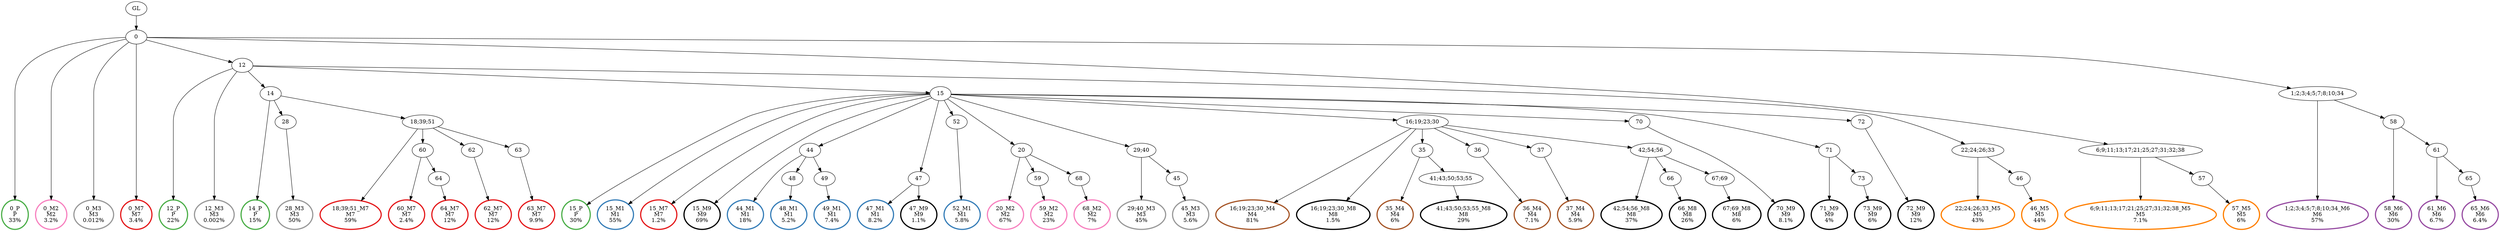 digraph T {
	{
		rank=same
		87 [penwidth=3,colorscheme=set19,color=3,label="0_P\nP\n33%"]
		85 [penwidth=3,colorscheme=set19,color=3,label="12_P\nP\n22%"]
		83 [penwidth=3,colorscheme=set19,color=3,label="14_P\nP\n15%"]
		81 [penwidth=3,colorscheme=set19,color=3,label="15_P\nP\n30%"]
		80 [penwidth=3,colorscheme=set19,color=2,label="15_M1\nM1\n55%"]
		78 [penwidth=3,colorscheme=set19,color=2,label="44_M1\nM1\n18%"]
		76 [penwidth=3,colorscheme=set19,color=2,label="48_M1\nM1\n5.2%"]
		74 [penwidth=3,colorscheme=set19,color=2,label="49_M1\nM1\n7.4%"]
		72 [penwidth=3,colorscheme=set19,color=2,label="47_M1\nM1\n8.2%"]
		70 [penwidth=3,colorscheme=set19,color=2,label="52_M1\nM1\n5.8%"]
		69 [penwidth=3,colorscheme=set19,color=8,label="0_M2\nM2\n3.2%"]
		67 [penwidth=3,colorscheme=set19,color=8,label="20_M2\nM2\n67%"]
		65 [penwidth=3,colorscheme=set19,color=8,label="59_M2\nM2\n23%"]
		63 [penwidth=3,colorscheme=set19,color=8,label="68_M2\nM2\n7%"]
		62 [penwidth=3,colorscheme=set19,color=9,label="0_M3\nM3\n0.012%"]
		61 [penwidth=3,colorscheme=set19,color=9,label="12_M3\nM3\n0.002%"]
		59 [penwidth=3,colorscheme=set19,color=9,label="28_M3\nM3\n50%"]
		57 [penwidth=3,colorscheme=set19,color=9,label="29;40_M3\nM3\n45%"]
		55 [penwidth=3,colorscheme=set19,color=9,label="45_M3\nM3\n5.6%"]
		53 [penwidth=3,colorscheme=set19,color=7,label="16;19;23;30_M4\nM4\n81%"]
		51 [penwidth=3,colorscheme=set19,color=7,label="35_M4\nM4\n6%"]
		49 [penwidth=3,colorscheme=set19,color=7,label="36_M4\nM4\n7.1%"]
		47 [penwidth=3,colorscheme=set19,color=7,label="37_M4\nM4\n5.9%"]
		45 [penwidth=3,colorscheme=set19,color=5,label="6;9;11;13;17;21;25;27;31;32;38_M5\nM5\n7.1%"]
		43 [penwidth=3,colorscheme=set19,color=5,label="57_M5\nM5\n6%"]
		41 [penwidth=3,colorscheme=set19,color=5,label="22;24;26;33_M5\nM5\n43%"]
		39 [penwidth=3,colorscheme=set19,color=5,label="46_M5\nM5\n44%"]
		37 [penwidth=3,colorscheme=set19,color=4,label="1;2;3;4;5;7;8;10;34_M6\nM6\n57%"]
		35 [penwidth=3,colorscheme=set19,color=4,label="58_M6\nM6\n30%"]
		33 [penwidth=3,colorscheme=set19,color=4,label="61_M6\nM6\n6.7%"]
		31 [penwidth=3,colorscheme=set19,color=4,label="65_M6\nM6\n6.4%"]
		30 [penwidth=3,colorscheme=set19,color=1,label="0_M7\nM7\n3.4%"]
		28 [penwidth=3,colorscheme=set19,color=1,label="18;39;51_M7\nM7\n59%"]
		26 [penwidth=3,colorscheme=set19,color=1,label="60_M7\nM7\n2.4%"]
		24 [penwidth=3,colorscheme=set19,color=1,label="64_M7\nM7\n12%"]
		22 [penwidth=3,colorscheme=set19,color=1,label="62_M7\nM7\n12%"]
		20 [penwidth=3,colorscheme=set19,color=1,label="63_M7\nM7\n9.9%"]
		19 [penwidth=3,colorscheme=set19,color=1,label="15_M7\nM7\n1.2%"]
		18 [penwidth=3,colorscheme=set19,color=10,label="16;19;23;30_M8\nM8\n1.5%"]
		16 [penwidth=3,colorscheme=set19,color=10,label="41;43;50;53;55_M8\nM8\n29%"]
		14 [penwidth=3,colorscheme=set19,color=10,label="42;54;56_M8\nM8\n37%"]
		12 [penwidth=3,colorscheme=set19,color=10,label="66_M8\nM8\n26%"]
		10 [penwidth=3,colorscheme=set19,color=10,label="67;69_M8\nM8\n6%"]
		9 [penwidth=3,colorscheme=set19,color=10,label="15_M9\nM9\n69%"]
		8 [penwidth=3,colorscheme=set19,color=10,label="47_M9\nM9\n1.1%"]
		6 [penwidth=3,colorscheme=set19,color=10,label="70_M9\nM9\n8.1%"]
		4 [penwidth=3,colorscheme=set19,color=10,label="71_M9\nM9\n4%"]
		2 [penwidth=3,colorscheme=set19,color=10,label="73_M9\nM9\n6%"]
		0 [penwidth=3,colorscheme=set19,color=10,label="72_M9\nM9\n12%"]
	}
	89 [label="GL"]
	88 [label="0"]
	86 [label="12"]
	84 [label="14"]
	82 [label="15"]
	79 [label="44"]
	77 [label="48"]
	75 [label="49"]
	73 [label="47"]
	71 [label="52"]
	68 [label="20"]
	66 [label="59"]
	64 [label="68"]
	60 [label="28"]
	58 [label="29;40"]
	56 [label="45"]
	54 [label="16;19;23;30"]
	52 [label="35"]
	50 [label="36"]
	48 [label="37"]
	46 [label="6;9;11;13;17;21;25;27;31;32;38"]
	44 [label="57"]
	42 [label="22;24;26;33"]
	40 [label="46"]
	38 [label="1;2;3;4;5;7;8;10;34"]
	36 [label="58"]
	34 [label="61"]
	32 [label="65"]
	29 [label="18;39;51"]
	27 [label="60"]
	25 [label="64"]
	23 [label="62"]
	21 [label="63"]
	17 [label="41;43;50;53;55"]
	15 [label="42;54;56"]
	13 [label="66"]
	11 [label="67;69"]
	7 [label="70"]
	5 [label="71"]
	3 [label="73"]
	1 [label="72"]
	89 -> 88
	88 -> 87
	88 -> 86
	88 -> 69
	88 -> 62
	88 -> 46
	88 -> 38
	88 -> 30
	86 -> 85
	86 -> 84
	86 -> 82
	86 -> 61
	86 -> 42
	84 -> 83
	84 -> 60
	84 -> 29
	82 -> 81
	82 -> 80
	82 -> 79
	82 -> 73
	82 -> 71
	82 -> 68
	82 -> 58
	82 -> 54
	82 -> 19
	82 -> 9
	82 -> 7
	82 -> 5
	82 -> 1
	79 -> 78
	79 -> 77
	79 -> 75
	77 -> 76
	75 -> 74
	73 -> 72
	73 -> 8
	71 -> 70
	68 -> 67
	68 -> 66
	68 -> 64
	66 -> 65
	64 -> 63
	60 -> 59
	58 -> 57
	58 -> 56
	56 -> 55
	54 -> 53
	54 -> 52
	54 -> 50
	54 -> 48
	54 -> 18
	54 -> 15
	52 -> 51
	52 -> 17
	50 -> 49
	48 -> 47
	46 -> 45
	46 -> 44
	44 -> 43
	42 -> 41
	42 -> 40
	40 -> 39
	38 -> 37
	38 -> 36
	36 -> 35
	36 -> 34
	34 -> 33
	34 -> 32
	32 -> 31
	29 -> 28
	29 -> 27
	29 -> 23
	29 -> 21
	27 -> 26
	27 -> 25
	25 -> 24
	23 -> 22
	21 -> 20
	17 -> 16
	15 -> 14
	15 -> 13
	15 -> 11
	13 -> 12
	11 -> 10
	7 -> 6
	5 -> 4
	5 -> 3
	3 -> 2
	1 -> 0
}
